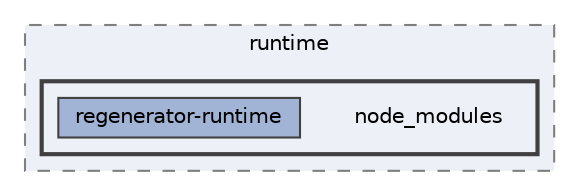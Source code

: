 digraph "pkiclassroomrescheduler/src/main/frontend/node_modules/@babel/runtime/node_modules"
{
 // LATEX_PDF_SIZE
  bgcolor="transparent";
  edge [fontname=Helvetica,fontsize=10,labelfontname=Helvetica,labelfontsize=10];
  node [fontname=Helvetica,fontsize=10,shape=box,height=0.2,width=0.4];
  compound=true
  subgraph clusterdir_c0d4186ecf066d284ba2f269bebe7478 {
    graph [ bgcolor="#edf0f7", pencolor="grey50", label="runtime", fontname=Helvetica,fontsize=10 style="filled,dashed", URL="dir_c0d4186ecf066d284ba2f269bebe7478.html",tooltip=""]
  subgraph clusterdir_7096029f11769ef126e401ea135c9033 {
    graph [ bgcolor="#edf0f7", pencolor="grey25", label="", fontname=Helvetica,fontsize=10 style="filled,bold", URL="dir_7096029f11769ef126e401ea135c9033.html",tooltip=""]
    dir_7096029f11769ef126e401ea135c9033 [shape=plaintext, label="node_modules"];
  dir_e72b31f60fc4e2cc2d4fe8d9f3aef8b8 [label="regenerator-runtime", fillcolor="#a2b4d6", color="grey25", style="filled", URL="dir_e72b31f60fc4e2cc2d4fe8d9f3aef8b8.html",tooltip=""];
  }
  }
}
